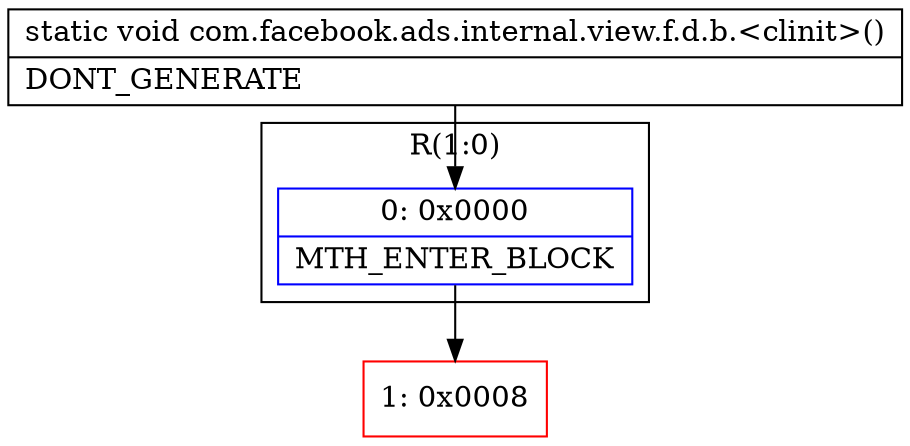 digraph "CFG forcom.facebook.ads.internal.view.f.d.b.\<clinit\>()V" {
subgraph cluster_Region_317783948 {
label = "R(1:0)";
node [shape=record,color=blue];
Node_0 [shape=record,label="{0\:\ 0x0000|MTH_ENTER_BLOCK\l}"];
}
Node_1 [shape=record,color=red,label="{1\:\ 0x0008}"];
MethodNode[shape=record,label="{static void com.facebook.ads.internal.view.f.d.b.\<clinit\>()  | DONT_GENERATE\l}"];
MethodNode -> Node_0;
Node_0 -> Node_1;
}

